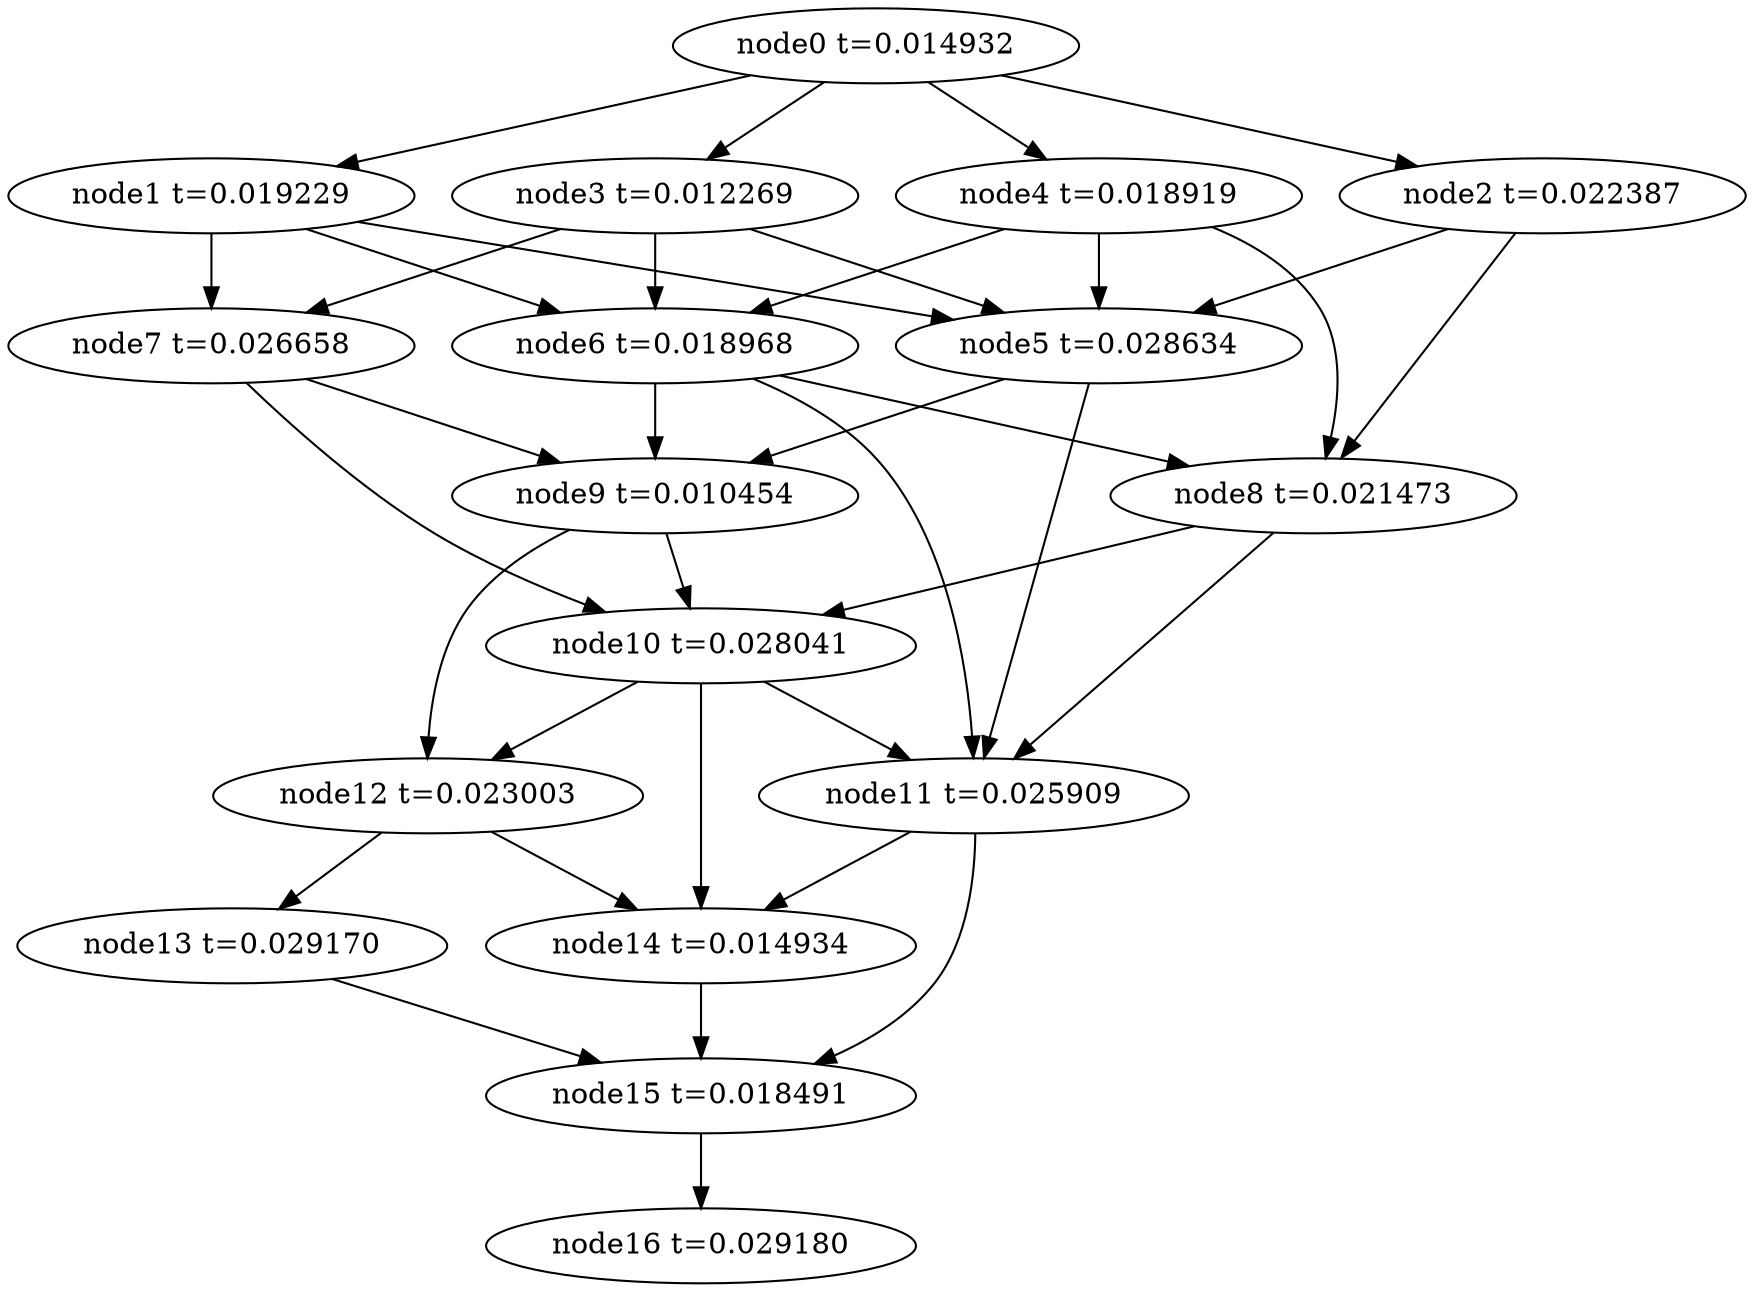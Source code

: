 digraph g{
	node16[label="node16 t=0.029180"]
	node15 -> node16
	node15[label="node15 t=0.018491"];
	node14 -> node15
	node14[label="node14 t=0.014934"];
	node13 -> node15
	node13[label="node13 t=0.029170"];
	node12 -> node14
	node12 -> node13
	node12[label="node12 t=0.023003"];
	node11 -> node15
	node11 -> node14
	node11[label="node11 t=0.025909"];
	node10 -> node14
	node10 -> node12
	node10 -> node11
	node10[label="node10 t=0.028041"];
	node9 -> node12
	node9 -> node10
	node9[label="node9 t=0.010454"];
	node8 -> node11
	node8 -> node10
	node8[label="node8 t=0.021473"];
	node7 -> node10
	node7 -> node9
	node7[label="node7 t=0.026658"];
	node6 -> node11
	node6 -> node9
	node6 -> node8
	node6[label="node6 t=0.018968"];
	node5 -> node11
	node5 -> node9
	node5[label="node5 t=0.028634"];
	node4 -> node8
	node4 -> node6
	node4 -> node5
	node4[label="node4 t=0.018919"];
	node3 -> node7
	node3 -> node6
	node3 -> node5
	node3[label="node3 t=0.012269"];
	node2 -> node8
	node2 -> node5
	node2[label="node2 t=0.022387"];
	node1 -> node7
	node1 -> node6
	node1 -> node5
	node1[label="node1 t=0.019229"];
	node0 -> node4
	node0 -> node3
	node0 -> node2
	node0 -> node1
	node0[label="node0 t=0.014932"];
}
